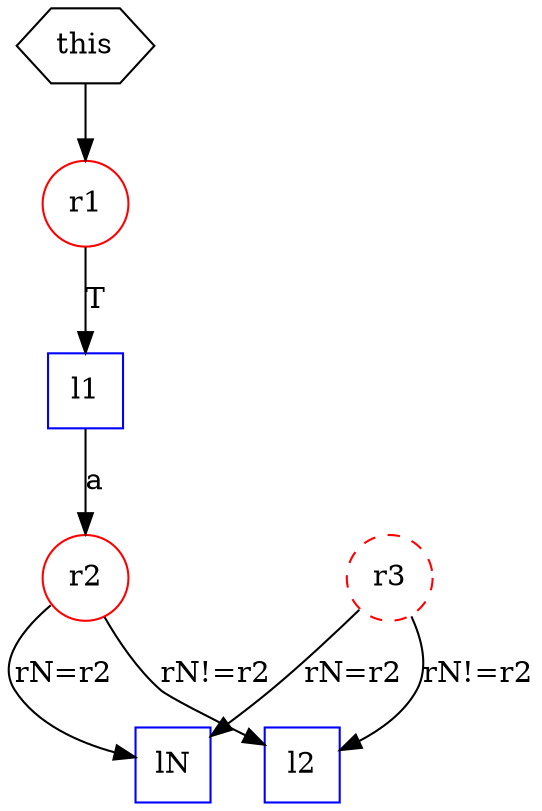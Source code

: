 digraph "" { 
1[ label="r1" shape=circle color=red];
2[ label="l1" shape=square color=blue];
3[ label="r2" shape=circle color=red];
4[ label="lN" shape=square color=blue];
5[ label="l2" shape=square color=blue];
6[ label="r3" shape=circle color=red style=dashed];
7[ label="this" shape=hexagon];
7->1;
1->2[ label="T"];
2->3[ label="a"];
3->4[ label="rN=r2"];
3->5[ label="rN!=r2"];
6->4[ label="rN=r2"];
6->5[ label="rN!=r2"];
}
